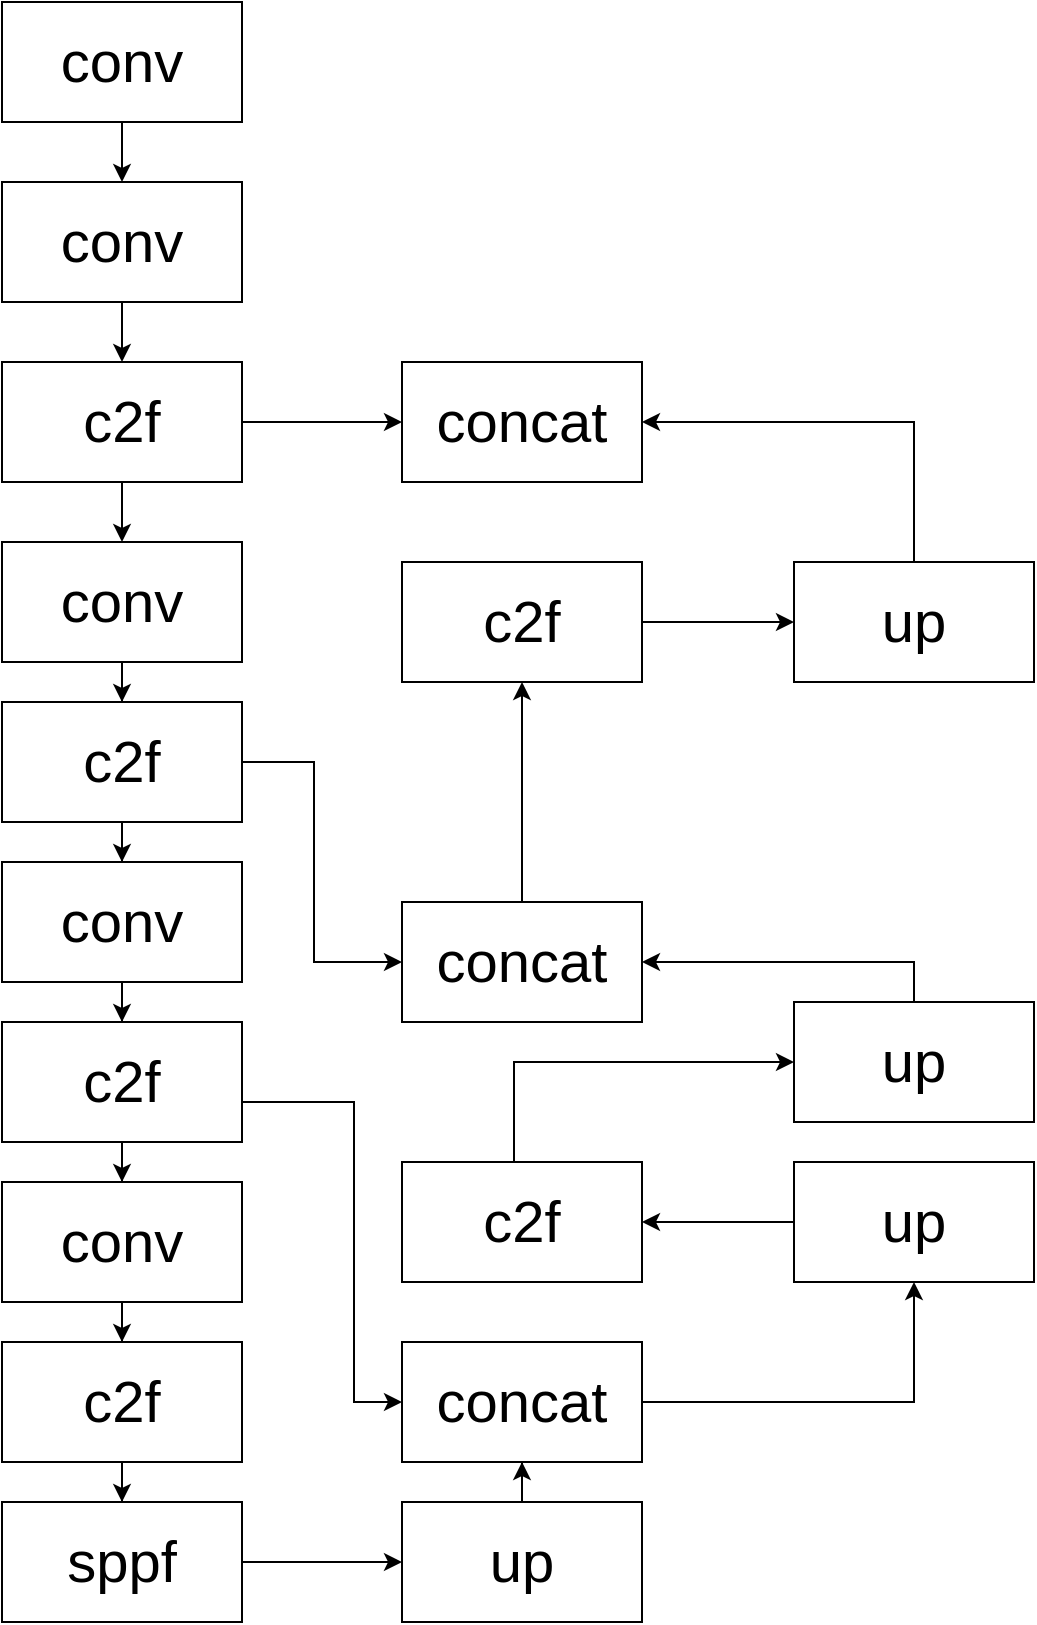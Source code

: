 <mxfile version="22.1.11" type="github">
  <diagram name="第 1 页" id="4XSfG1PYfw-l-w8LoAJh">
    <mxGraphModel dx="1386" dy="793" grid="1" gridSize="10" guides="1" tooltips="1" connect="1" arrows="1" fold="1" page="1" pageScale="1" pageWidth="827" pageHeight="1169" math="0" shadow="0">
      <root>
        <mxCell id="0" />
        <mxCell id="1" parent="0" />
        <mxCell id="G8Yh5svdnYcqSZlt_tqj-3" value="" style="edgeStyle=orthogonalEdgeStyle;rounded=0;orthogonalLoop=1;jettySize=auto;html=1;fontSize=29;" parent="1" source="G8Yh5svdnYcqSZlt_tqj-1" target="G8Yh5svdnYcqSZlt_tqj-2" edge="1">
          <mxGeometry relative="1" as="geometry" />
        </mxCell>
        <mxCell id="G8Yh5svdnYcqSZlt_tqj-1" value="conv" style="rounded=0;whiteSpace=wrap;html=1;fontSize=29;" parent="1" vertex="1">
          <mxGeometry x="254" y="70" width="120" height="60" as="geometry" />
        </mxCell>
        <mxCell id="G8Yh5svdnYcqSZlt_tqj-5" value="" style="edgeStyle=orthogonalEdgeStyle;rounded=0;orthogonalLoop=1;jettySize=auto;html=1;fontSize=29;" parent="1" source="G8Yh5svdnYcqSZlt_tqj-2" target="G8Yh5svdnYcqSZlt_tqj-4" edge="1">
          <mxGeometry relative="1" as="geometry" />
        </mxCell>
        <mxCell id="G8Yh5svdnYcqSZlt_tqj-2" value="conv" style="rounded=0;whiteSpace=wrap;html=1;fontSize=29;" parent="1" vertex="1">
          <mxGeometry x="254" y="160" width="120" height="60" as="geometry" />
        </mxCell>
        <mxCell id="G8Yh5svdnYcqSZlt_tqj-7" value="" style="edgeStyle=orthogonalEdgeStyle;rounded=0;orthogonalLoop=1;jettySize=auto;html=1;fontSize=29;" parent="1" source="G8Yh5svdnYcqSZlt_tqj-4" target="G8Yh5svdnYcqSZlt_tqj-6" edge="1">
          <mxGeometry relative="1" as="geometry" />
        </mxCell>
        <mxCell id="LdVstMwST_db6FXQfJoa-15" style="edgeStyle=orthogonalEdgeStyle;rounded=0;orthogonalLoop=1;jettySize=auto;html=1;entryX=0;entryY=0.5;entryDx=0;entryDy=0;" edge="1" parent="1" source="G8Yh5svdnYcqSZlt_tqj-4" target="LdVstMwST_db6FXQfJoa-13">
          <mxGeometry relative="1" as="geometry" />
        </mxCell>
        <mxCell id="G8Yh5svdnYcqSZlt_tqj-4" value="c2f" style="rounded=0;whiteSpace=wrap;html=1;fontSize=29;" parent="1" vertex="1">
          <mxGeometry x="254" y="250" width="120" height="60" as="geometry" />
        </mxCell>
        <mxCell id="G8Yh5svdnYcqSZlt_tqj-9" value="" style="edgeStyle=orthogonalEdgeStyle;rounded=0;orthogonalLoop=1;jettySize=auto;html=1;fontSize=29;" parent="1" source="G8Yh5svdnYcqSZlt_tqj-6" target="G8Yh5svdnYcqSZlt_tqj-8" edge="1">
          <mxGeometry relative="1" as="geometry" />
        </mxCell>
        <mxCell id="G8Yh5svdnYcqSZlt_tqj-6" value="conv" style="rounded=0;whiteSpace=wrap;html=1;fontSize=29;" parent="1" vertex="1">
          <mxGeometry x="254" y="340" width="120" height="60" as="geometry" />
        </mxCell>
        <mxCell id="G8Yh5svdnYcqSZlt_tqj-11" value="" style="edgeStyle=orthogonalEdgeStyle;rounded=0;orthogonalLoop=1;jettySize=auto;html=1;fontSize=29;" parent="1" source="G8Yh5svdnYcqSZlt_tqj-8" target="G8Yh5svdnYcqSZlt_tqj-10" edge="1">
          <mxGeometry relative="1" as="geometry" />
        </mxCell>
        <mxCell id="LdVstMwST_db6FXQfJoa-6" value="" style="edgeStyle=orthogonalEdgeStyle;rounded=0;orthogonalLoop=1;jettySize=auto;html=1;" edge="1" parent="1" source="G8Yh5svdnYcqSZlt_tqj-8" target="LdVstMwST_db6FXQfJoa-5">
          <mxGeometry relative="1" as="geometry">
            <Array as="points">
              <mxPoint x="410" y="450" />
              <mxPoint x="410" y="550" />
            </Array>
          </mxGeometry>
        </mxCell>
        <mxCell id="G8Yh5svdnYcqSZlt_tqj-8" value="c2f" style="rounded=0;whiteSpace=wrap;html=1;fontSize=29;" parent="1" vertex="1">
          <mxGeometry x="254" y="420" width="120" height="60" as="geometry" />
        </mxCell>
        <mxCell id="G8Yh5svdnYcqSZlt_tqj-13" value="" style="edgeStyle=orthogonalEdgeStyle;rounded=0;orthogonalLoop=1;jettySize=auto;html=1;fontSize=29;" parent="1" source="G8Yh5svdnYcqSZlt_tqj-10" target="G8Yh5svdnYcqSZlt_tqj-12" edge="1">
          <mxGeometry relative="1" as="geometry" />
        </mxCell>
        <mxCell id="G8Yh5svdnYcqSZlt_tqj-10" value="conv" style="rounded=0;whiteSpace=wrap;html=1;fontSize=29;" parent="1" vertex="1">
          <mxGeometry x="254" y="500" width="120" height="60" as="geometry" />
        </mxCell>
        <mxCell id="G8Yh5svdnYcqSZlt_tqj-15" value="" style="edgeStyle=orthogonalEdgeStyle;rounded=0;orthogonalLoop=1;jettySize=auto;html=1;fontSize=29;" parent="1" source="G8Yh5svdnYcqSZlt_tqj-12" target="G8Yh5svdnYcqSZlt_tqj-14" edge="1">
          <mxGeometry relative="1" as="geometry" />
        </mxCell>
        <mxCell id="G8Yh5svdnYcqSZlt_tqj-24" value="" style="edgeStyle=orthogonalEdgeStyle;rounded=0;orthogonalLoop=1;jettySize=auto;html=1;" parent="1" source="G8Yh5svdnYcqSZlt_tqj-12" target="G8Yh5svdnYcqSZlt_tqj-23" edge="1">
          <mxGeometry relative="1" as="geometry">
            <Array as="points">
              <mxPoint x="430" y="620" />
              <mxPoint x="430" y="770" />
            </Array>
          </mxGeometry>
        </mxCell>
        <mxCell id="G8Yh5svdnYcqSZlt_tqj-12" value="c2f" style="rounded=0;whiteSpace=wrap;html=1;fontSize=29;" parent="1" vertex="1">
          <mxGeometry x="254" y="580" width="120" height="60" as="geometry" />
        </mxCell>
        <mxCell id="G8Yh5svdnYcqSZlt_tqj-17" value="" style="edgeStyle=orthogonalEdgeStyle;rounded=0;orthogonalLoop=1;jettySize=auto;html=1;fontSize=29;" parent="1" source="G8Yh5svdnYcqSZlt_tqj-14" target="G8Yh5svdnYcqSZlt_tqj-16" edge="1">
          <mxGeometry relative="1" as="geometry" />
        </mxCell>
        <mxCell id="G8Yh5svdnYcqSZlt_tqj-14" value="conv" style="rounded=0;whiteSpace=wrap;html=1;fontSize=29;" parent="1" vertex="1">
          <mxGeometry x="254" y="660" width="120" height="60" as="geometry" />
        </mxCell>
        <mxCell id="G8Yh5svdnYcqSZlt_tqj-19" value="" style="edgeStyle=orthogonalEdgeStyle;rounded=0;orthogonalLoop=1;jettySize=auto;html=1;fontSize=29;" parent="1" source="G8Yh5svdnYcqSZlt_tqj-16" target="G8Yh5svdnYcqSZlt_tqj-18" edge="1">
          <mxGeometry relative="1" as="geometry" />
        </mxCell>
        <mxCell id="G8Yh5svdnYcqSZlt_tqj-16" value="c2f" style="rounded=0;whiteSpace=wrap;html=1;fontSize=29;" parent="1" vertex="1">
          <mxGeometry x="254" y="740" width="120" height="60" as="geometry" />
        </mxCell>
        <mxCell id="G8Yh5svdnYcqSZlt_tqj-21" value="" style="edgeStyle=orthogonalEdgeStyle;rounded=0;orthogonalLoop=1;jettySize=auto;html=1;" parent="1" source="G8Yh5svdnYcqSZlt_tqj-18" target="G8Yh5svdnYcqSZlt_tqj-20" edge="1">
          <mxGeometry relative="1" as="geometry" />
        </mxCell>
        <mxCell id="G8Yh5svdnYcqSZlt_tqj-18" value="sppf" style="rounded=0;whiteSpace=wrap;html=1;fontSize=29;" parent="1" vertex="1">
          <mxGeometry x="254" y="820" width="120" height="60" as="geometry" />
        </mxCell>
        <mxCell id="G8Yh5svdnYcqSZlt_tqj-25" style="edgeStyle=orthogonalEdgeStyle;rounded=0;orthogonalLoop=1;jettySize=auto;html=1;entryX=0.5;entryY=1;entryDx=0;entryDy=0;" parent="1" source="G8Yh5svdnYcqSZlt_tqj-20" target="G8Yh5svdnYcqSZlt_tqj-23" edge="1">
          <mxGeometry relative="1" as="geometry" />
        </mxCell>
        <mxCell id="G8Yh5svdnYcqSZlt_tqj-20" value="up" style="whiteSpace=wrap;html=1;fontSize=29;rounded=0;" parent="1" vertex="1">
          <mxGeometry x="454" y="820" width="120" height="60" as="geometry" />
        </mxCell>
        <mxCell id="G8Yh5svdnYcqSZlt_tqj-27" value="" style="edgeStyle=orthogonalEdgeStyle;rounded=0;orthogonalLoop=1;jettySize=auto;html=1;" parent="1" source="G8Yh5svdnYcqSZlt_tqj-23" target="G8Yh5svdnYcqSZlt_tqj-26" edge="1">
          <mxGeometry relative="1" as="geometry" />
        </mxCell>
        <mxCell id="G8Yh5svdnYcqSZlt_tqj-23" value="concat" style="whiteSpace=wrap;html=1;fontSize=29;rounded=0;" parent="1" vertex="1">
          <mxGeometry x="454" y="740" width="120" height="60" as="geometry" />
        </mxCell>
        <mxCell id="LdVstMwST_db6FXQfJoa-2" value="" style="edgeStyle=orthogonalEdgeStyle;rounded=0;orthogonalLoop=1;jettySize=auto;html=1;" edge="1" parent="1" source="G8Yh5svdnYcqSZlt_tqj-26" target="LdVstMwST_db6FXQfJoa-1">
          <mxGeometry relative="1" as="geometry">
            <Array as="points">
              <mxPoint x="650" y="680" />
              <mxPoint x="650" y="680" />
            </Array>
          </mxGeometry>
        </mxCell>
        <mxCell id="G8Yh5svdnYcqSZlt_tqj-26" value="up" style="whiteSpace=wrap;html=1;fontSize=29;rounded=0;" parent="1" vertex="1">
          <mxGeometry x="650" y="650" width="120" height="60" as="geometry" />
        </mxCell>
        <mxCell id="LdVstMwST_db6FXQfJoa-4" value="" style="edgeStyle=orthogonalEdgeStyle;rounded=0;orthogonalLoop=1;jettySize=auto;html=1;" edge="1" parent="1" source="LdVstMwST_db6FXQfJoa-1" target="LdVstMwST_db6FXQfJoa-3">
          <mxGeometry relative="1" as="geometry">
            <Array as="points">
              <mxPoint x="510" y="600" />
            </Array>
          </mxGeometry>
        </mxCell>
        <mxCell id="LdVstMwST_db6FXQfJoa-1" value="c2f" style="whiteSpace=wrap;html=1;fontSize=29;rounded=0;" vertex="1" parent="1">
          <mxGeometry x="454" y="650" width="120" height="60" as="geometry" />
        </mxCell>
        <mxCell id="LdVstMwST_db6FXQfJoa-8" style="edgeStyle=orthogonalEdgeStyle;rounded=0;orthogonalLoop=1;jettySize=auto;html=1;entryX=1;entryY=0.5;entryDx=0;entryDy=0;" edge="1" parent="1" source="LdVstMwST_db6FXQfJoa-3" target="LdVstMwST_db6FXQfJoa-5">
          <mxGeometry relative="1" as="geometry">
            <Array as="points">
              <mxPoint x="710" y="550" />
            </Array>
          </mxGeometry>
        </mxCell>
        <mxCell id="LdVstMwST_db6FXQfJoa-3" value="up" style="whiteSpace=wrap;html=1;fontSize=29;rounded=0;" vertex="1" parent="1">
          <mxGeometry x="650" y="570" width="120" height="60" as="geometry" />
        </mxCell>
        <mxCell id="LdVstMwST_db6FXQfJoa-10" value="" style="edgeStyle=orthogonalEdgeStyle;rounded=0;orthogonalLoop=1;jettySize=auto;html=1;" edge="1" parent="1" source="LdVstMwST_db6FXQfJoa-5" target="LdVstMwST_db6FXQfJoa-9">
          <mxGeometry relative="1" as="geometry" />
        </mxCell>
        <mxCell id="LdVstMwST_db6FXQfJoa-5" value="concat" style="rounded=0;whiteSpace=wrap;html=1;fontSize=29;" vertex="1" parent="1">
          <mxGeometry x="454" y="520" width="120" height="60" as="geometry" />
        </mxCell>
        <mxCell id="LdVstMwST_db6FXQfJoa-12" value="" style="edgeStyle=orthogonalEdgeStyle;rounded=0;orthogonalLoop=1;jettySize=auto;html=1;" edge="1" parent="1" source="LdVstMwST_db6FXQfJoa-9" target="LdVstMwST_db6FXQfJoa-11">
          <mxGeometry relative="1" as="geometry" />
        </mxCell>
        <mxCell id="LdVstMwST_db6FXQfJoa-9" value="c2f" style="rounded=0;whiteSpace=wrap;html=1;fontSize=29;" vertex="1" parent="1">
          <mxGeometry x="454" y="350" width="120" height="60" as="geometry" />
        </mxCell>
        <mxCell id="LdVstMwST_db6FXQfJoa-14" value="" style="edgeStyle=orthogonalEdgeStyle;rounded=0;orthogonalLoop=1;jettySize=auto;html=1;" edge="1" parent="1" source="LdVstMwST_db6FXQfJoa-11" target="LdVstMwST_db6FXQfJoa-13">
          <mxGeometry relative="1" as="geometry">
            <Array as="points">
              <mxPoint x="710" y="280" />
            </Array>
          </mxGeometry>
        </mxCell>
        <mxCell id="LdVstMwST_db6FXQfJoa-11" value="up" style="rounded=0;whiteSpace=wrap;html=1;fontSize=29;" vertex="1" parent="1">
          <mxGeometry x="650" y="350" width="120" height="60" as="geometry" />
        </mxCell>
        <mxCell id="LdVstMwST_db6FXQfJoa-13" value="concat" style="rounded=0;whiteSpace=wrap;html=1;fontSize=29;" vertex="1" parent="1">
          <mxGeometry x="454" y="250" width="120" height="60" as="geometry" />
        </mxCell>
      </root>
    </mxGraphModel>
  </diagram>
</mxfile>
